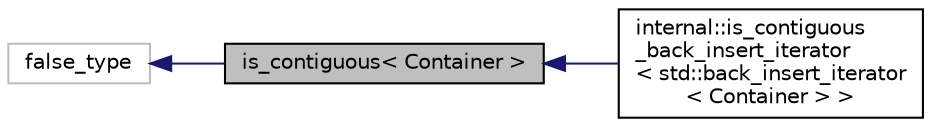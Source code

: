 digraph "is_contiguous&lt; Container &gt;"
{
  edge [fontname="Helvetica",fontsize="10",labelfontname="Helvetica",labelfontsize="10"];
  node [fontname="Helvetica",fontsize="10",shape=record];
  rankdir="LR";
  Node0 [label="is_contiguous\< Container \>",height=0.2,width=0.4,color="black", fillcolor="grey75", style="filled", fontcolor="black"];
  Node1 -> Node0 [dir="back",color="midnightblue",fontsize="10",style="solid",fontname="Helvetica"];
  Node1 [label="false_type",height=0.2,width=0.4,color="grey75", fillcolor="white", style="filled"];
  Node0 -> Node2 [dir="back",color="midnightblue",fontsize="10",style="solid",fontname="Helvetica"];
  Node2 [label="internal::is_contiguous\l_back_insert_iterator\l\< std::back_insert_iterator\l\< Container \> \>",height=0.2,width=0.4,color="black", fillcolor="white", style="filled",URL="$structinternal_1_1is__contiguous__back__insert__iterator_3_01std_1_1back__insert__iterator_3_01Container_01_4_01_4.html"];
}
